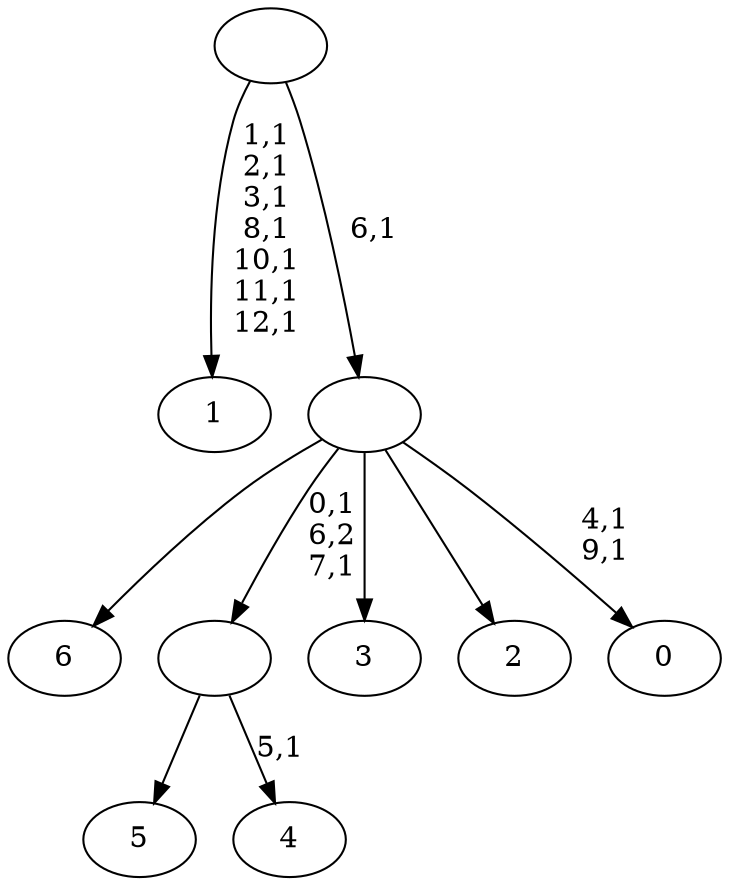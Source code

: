 digraph T {
	20 [label="6"]
	19 [label="5"]
	18 [label="4"]
	16 [label=""]
	14 [label="3"]
	13 [label="2"]
	12 [label="1"]
	4 [label="0"]
	1 [label=""]
	0 [label=""]
	16 -> 18 [label="5,1"]
	16 -> 19 [label=""]
	1 -> 4 [label="4,1\n9,1"]
	1 -> 16 [label="0,1\n6,2\n7,1"]
	1 -> 20 [label=""]
	1 -> 14 [label=""]
	1 -> 13 [label=""]
	0 -> 12 [label="1,1\n2,1\n3,1\n8,1\n10,1\n11,1\n12,1"]
	0 -> 1 [label="6,1"]
}
